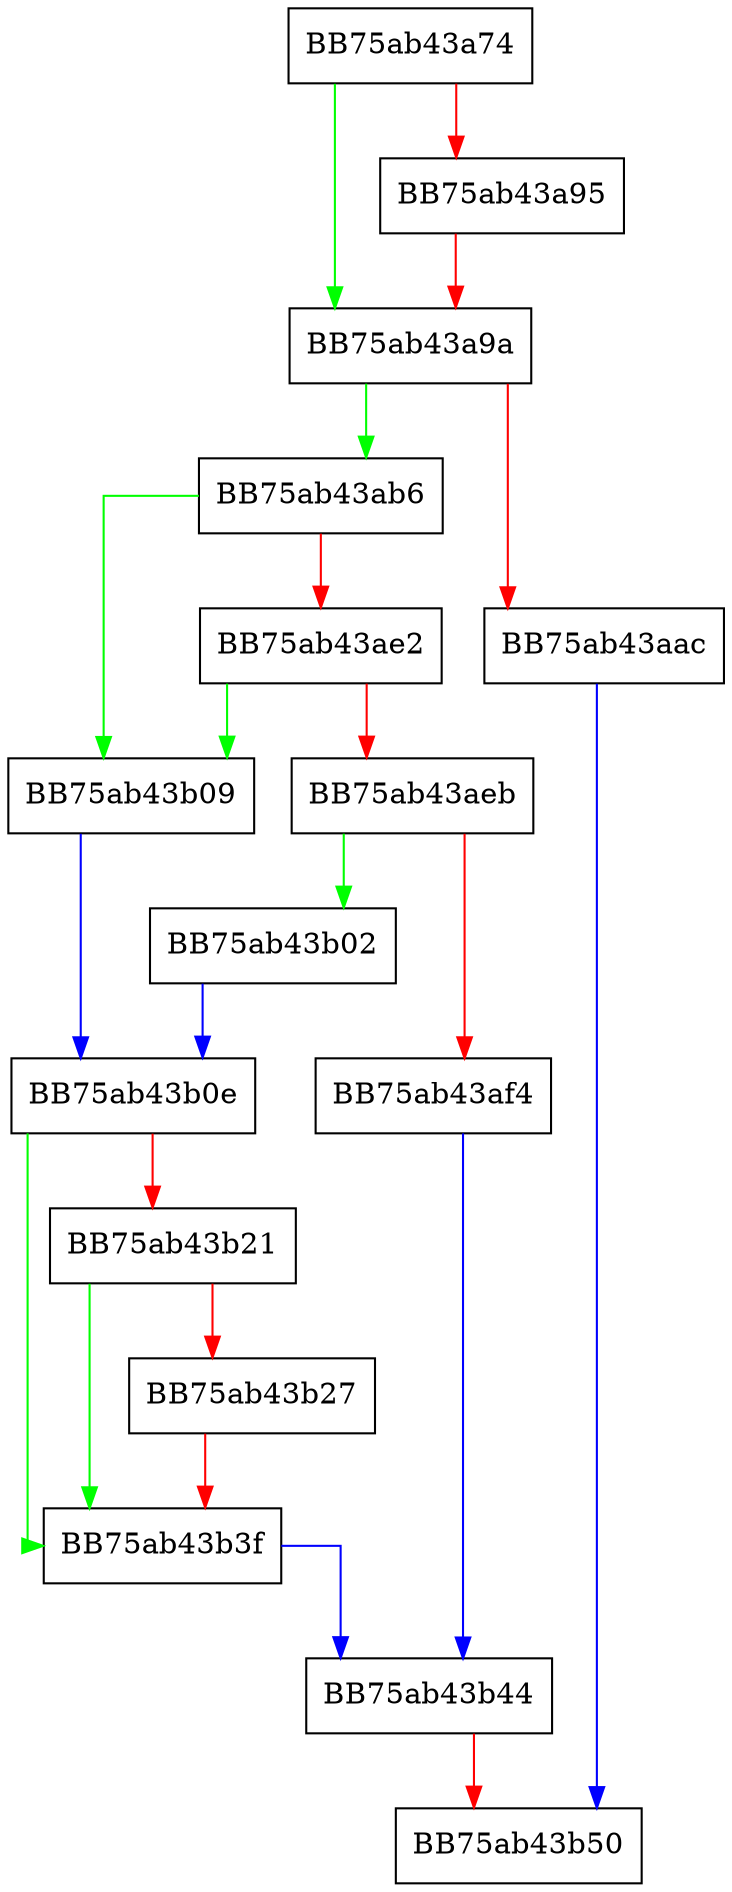 digraph GetSampleSubmissionContext {
  node [shape="box"];
  graph [splines=ortho];
  BB75ab43a74 -> BB75ab43a9a [color="green"];
  BB75ab43a74 -> BB75ab43a95 [color="red"];
  BB75ab43a95 -> BB75ab43a9a [color="red"];
  BB75ab43a9a -> BB75ab43ab6 [color="green"];
  BB75ab43a9a -> BB75ab43aac [color="red"];
  BB75ab43aac -> BB75ab43b50 [color="blue"];
  BB75ab43ab6 -> BB75ab43b09 [color="green"];
  BB75ab43ab6 -> BB75ab43ae2 [color="red"];
  BB75ab43ae2 -> BB75ab43b09 [color="green"];
  BB75ab43ae2 -> BB75ab43aeb [color="red"];
  BB75ab43aeb -> BB75ab43b02 [color="green"];
  BB75ab43aeb -> BB75ab43af4 [color="red"];
  BB75ab43af4 -> BB75ab43b44 [color="blue"];
  BB75ab43b02 -> BB75ab43b0e [color="blue"];
  BB75ab43b09 -> BB75ab43b0e [color="blue"];
  BB75ab43b0e -> BB75ab43b3f [color="green"];
  BB75ab43b0e -> BB75ab43b21 [color="red"];
  BB75ab43b21 -> BB75ab43b3f [color="green"];
  BB75ab43b21 -> BB75ab43b27 [color="red"];
  BB75ab43b27 -> BB75ab43b3f [color="red"];
  BB75ab43b3f -> BB75ab43b44 [color="blue"];
  BB75ab43b44 -> BB75ab43b50 [color="red"];
}